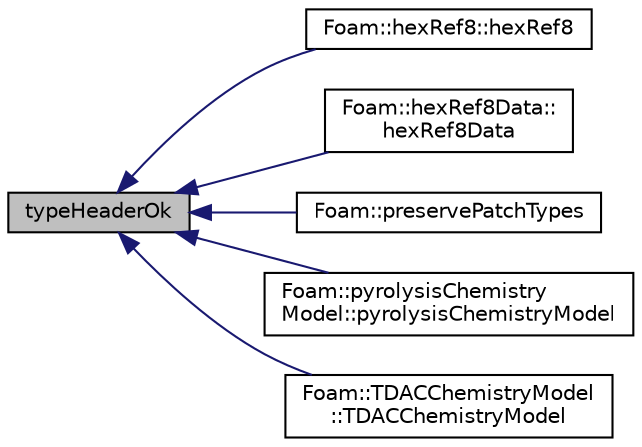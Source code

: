 digraph "typeHeaderOk"
{
  bgcolor="transparent";
  edge [fontname="Helvetica",fontsize="10",labelfontname="Helvetica",labelfontsize="10"];
  node [fontname="Helvetica",fontsize="10",shape=record];
  rankdir="LR";
  Node1 [label="typeHeaderOk",height=0.2,width=0.4,color="black", fillcolor="grey75", style="filled" fontcolor="black"];
  Node1 -> Node2 [dir="back",color="midnightblue",fontsize="10",style="solid",fontname="Helvetica"];
  Node2 [label="Foam::hexRef8::hexRef8",height=0.2,width=0.4,color="black",URL="$classFoam_1_1hexRef8.html#a38c122950a32c54a78c49acb2637ac88",tooltip="Construct from mesh, read_if_present refinement data. "];
  Node1 -> Node3 [dir="back",color="midnightblue",fontsize="10",style="solid",fontname="Helvetica"];
  Node3 [label="Foam::hexRef8Data::\lhexRef8Data",height=0.2,width=0.4,color="black",URL="$classFoam_1_1hexRef8Data.html#ac32b5bcea1e318dd9670b60fc8ae976b",tooltip="Construct read. Has special provision for only some processors. "];
  Node1 -> Node4 [dir="back",color="midnightblue",fontsize="10",style="solid",fontname="Helvetica"];
  Node4 [label="Foam::preservePatchTypes",height=0.2,width=0.4,color="black",URL="$namespaceFoam.html#aa5ba4f565a185dfa03afee2986b82183",tooltip="Preserve patch types. "];
  Node1 -> Node5 [dir="back",color="midnightblue",fontsize="10",style="solid",fontname="Helvetica"];
  Node5 [label="Foam::pyrolysisChemistry\lModel::pyrolysisChemistryModel",height=0.2,width=0.4,color="black",URL="$classFoam_1_1pyrolysisChemistryModel.html#a5995ed4613ec6fe1e14e11869ba8357e",tooltip="Construct from thermo. "];
  Node1 -> Node6 [dir="back",color="midnightblue",fontsize="10",style="solid",fontname="Helvetica"];
  Node6 [label="Foam::TDACChemistryModel\l::TDACChemistryModel",height=0.2,width=0.4,color="black",URL="$classFoam_1_1TDACChemistryModel.html#a984f481d44faf71c0b39052325ad5585",tooltip="Construct from thermo. "];
}
